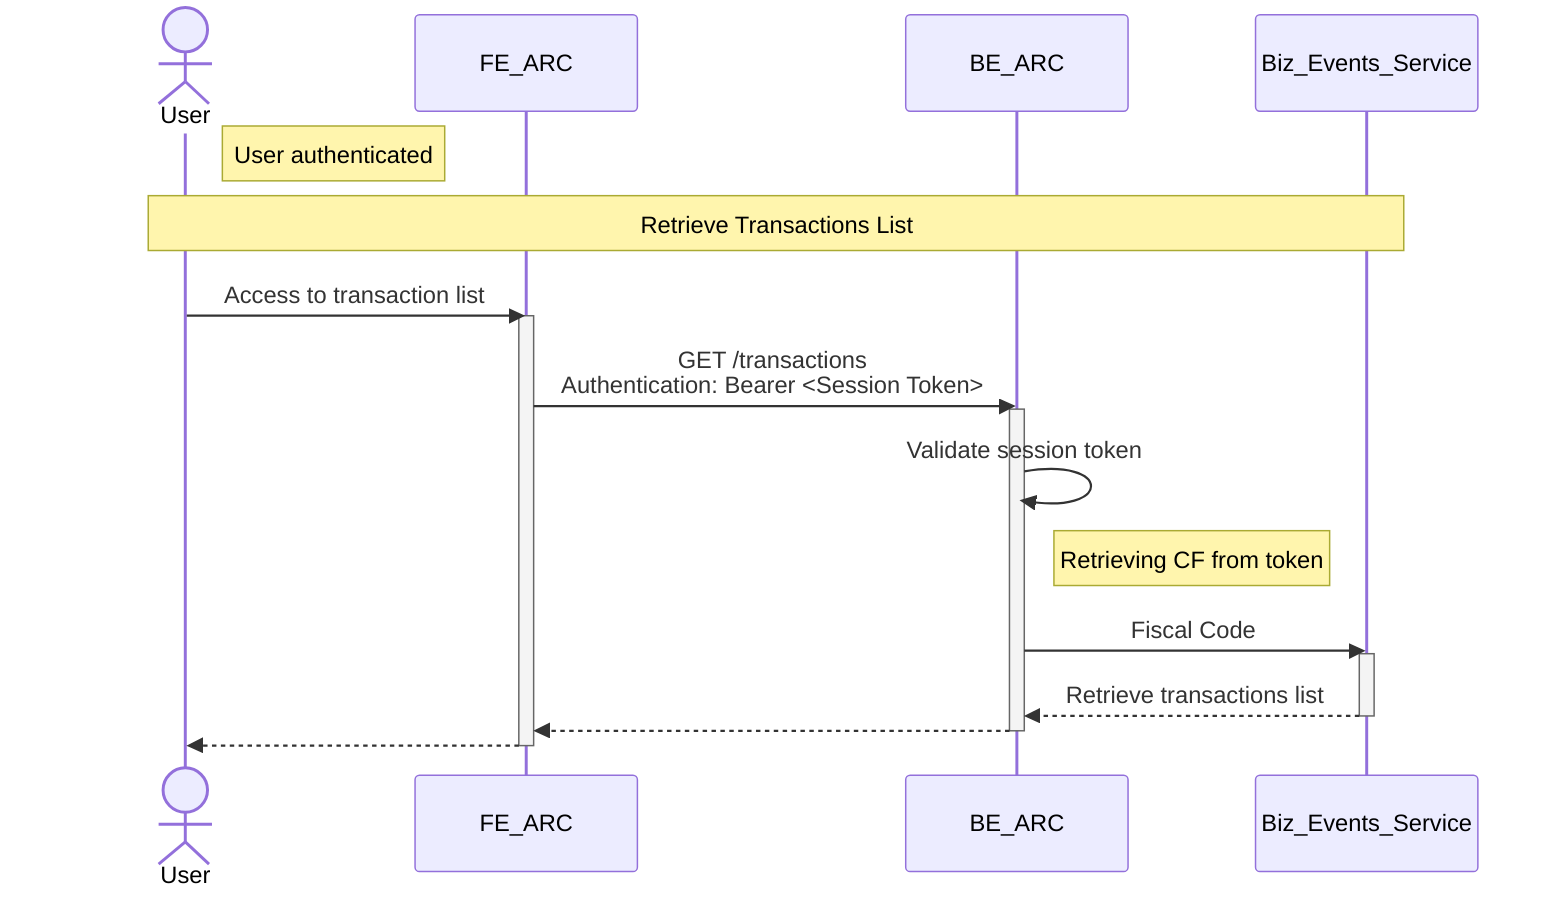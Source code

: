 sequenceDiagram
actor User
participant FE_ARC
participant BE_ARC
participant Biz_Events_Service

note right of User: User authenticated
note over User, Biz_Events_Service : Retrieve Transactions List
    User ->> FE_ARC : Access to transaction list
    activate FE_ARC
        FE_ARC ->> BE_ARC : GET /transactions <br> Authentication: Bearer <Session Token>
        activate BE_ARC
            BE_ARC ->> BE_ARC : Validate session token
            note right of BE_ARC : Retrieving CF from token
            BE_ARC ->> Biz_Events_Service : Fiscal Code
            activate Biz_Events_Service
                Biz_Events_Service -->> BE_ARC : Retrieve transactions list
            deactivate Biz_Events_Service
            BE_ARC -->> FE_ARC : #
        deactivate BE_ARC
        FE_ARC -->> User: #
    deactivate FE_ARC